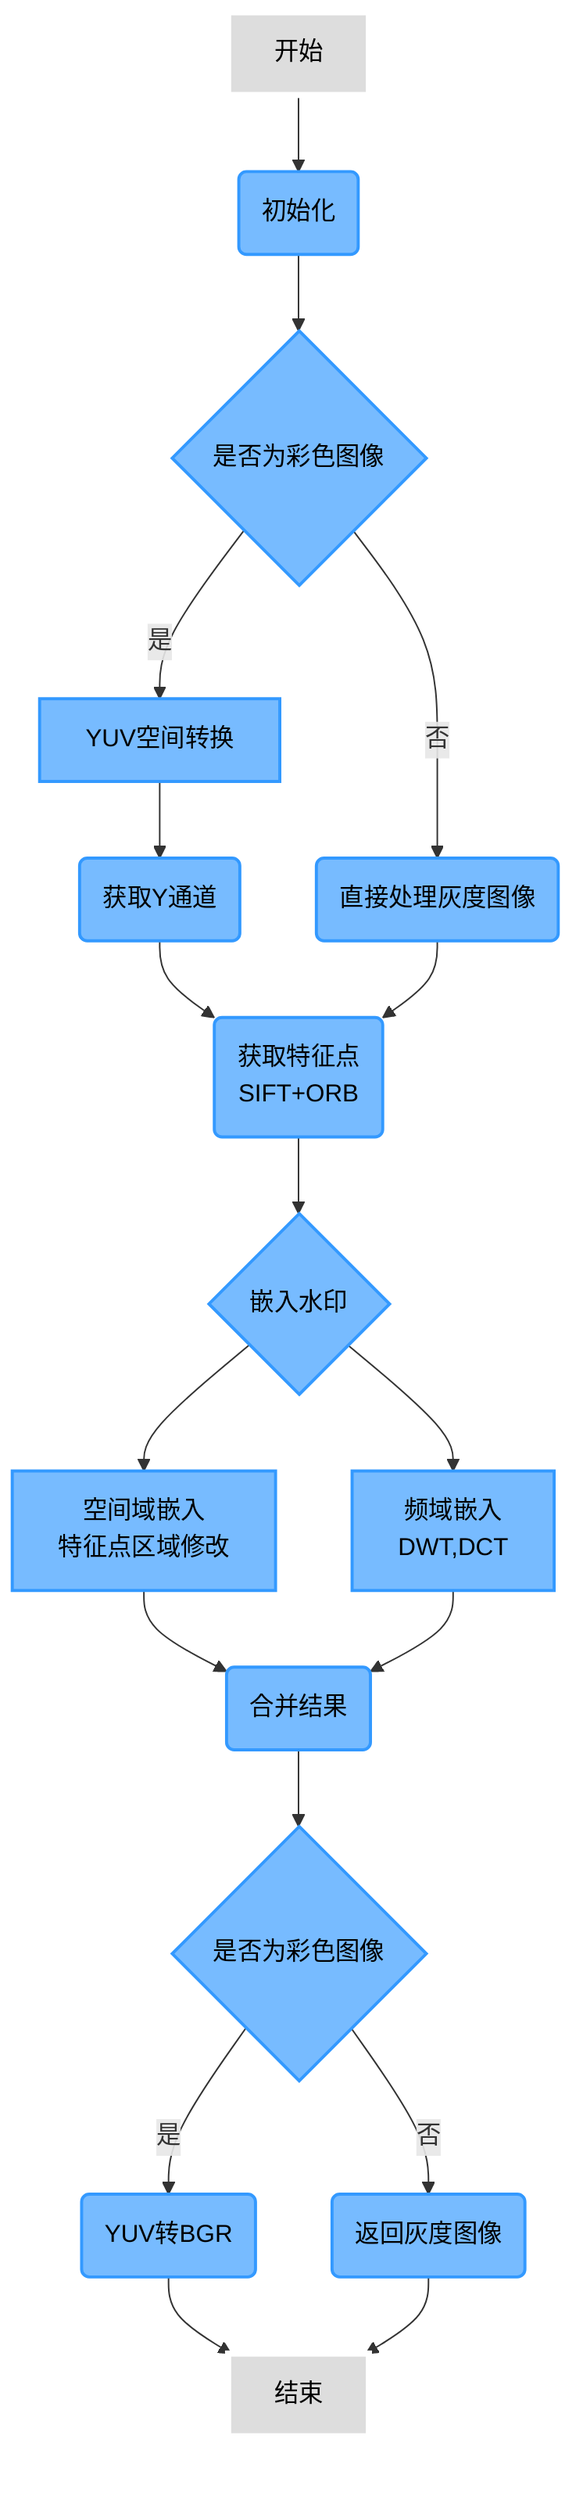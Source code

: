graph TD;
    A[开始] --> B(初始化);
    B --> C{是否为彩色图像};
    C -- 是 --> D[YUV空间转换];
    C -- 否 --> E(直接处理灰度图像);
    D --> F(获取Y通道);
    F --> G;
    E --> G(获取特征点<br>SIFT+ORB);
    G --> H{嵌入水印};
    H --> I[空间域嵌入<br>特征点区域修改];
    H --> J[频域嵌入<br>DWT,DCT];
    I --> K(合并结果);
    J --> K;
    K --> L{是否为彩色图像};
    L -- 是 --> M(YUV转BGR);
    L -- 否 --> N(返回灰度图像);
    M --> O[结束];
    N --> O;

    %% 注释部分
    classDef grey fill:#ddd,stroke:#fff,stroke-width:4px,color:#000;
    classDef blue fill:#7bf,stroke:#39f,stroke-width:2px,color:#000;
    class A,O grey
    class B,C,D,E,F,G,H,I,J,K,L,M,N blue